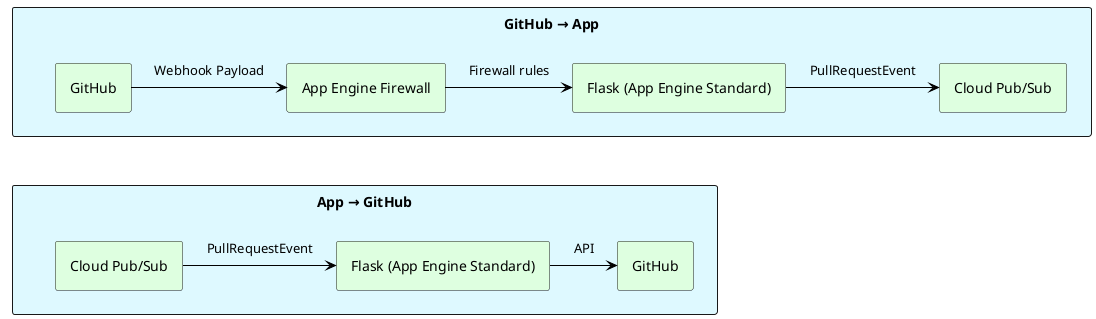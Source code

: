 @startuml
skinparam padding 5
skinparam shadowing false
skinparam ArrowColor Black
skinparam RectangleBackgroundColor #DEFFE0

rectangle "GitHub → App" as r1 #DEF9FF {
 rectangle "GitHub" as a
 rectangle "App Engine Firewall" as b
 rectangle "Flask (App Engine Standard)" as c
 rectangle "Cloud Pub/Sub" as d

 a -> b: Webhook Payload
 b -> c: Firewall rules
 c -> d: PullRequestEvent
}


rectangle "App → GitHub" as r2 #DEF9FF {
 rectangle "Cloud Pub/Sub" as a2
 rectangle "Flask (App Engine Standard)" as b2
 rectangle "GitHub" as c2

 a2 -> b2: PullRequestEvent
 b2 -> c2: API
}

r1 -[hidden]-> r2
@enduml
